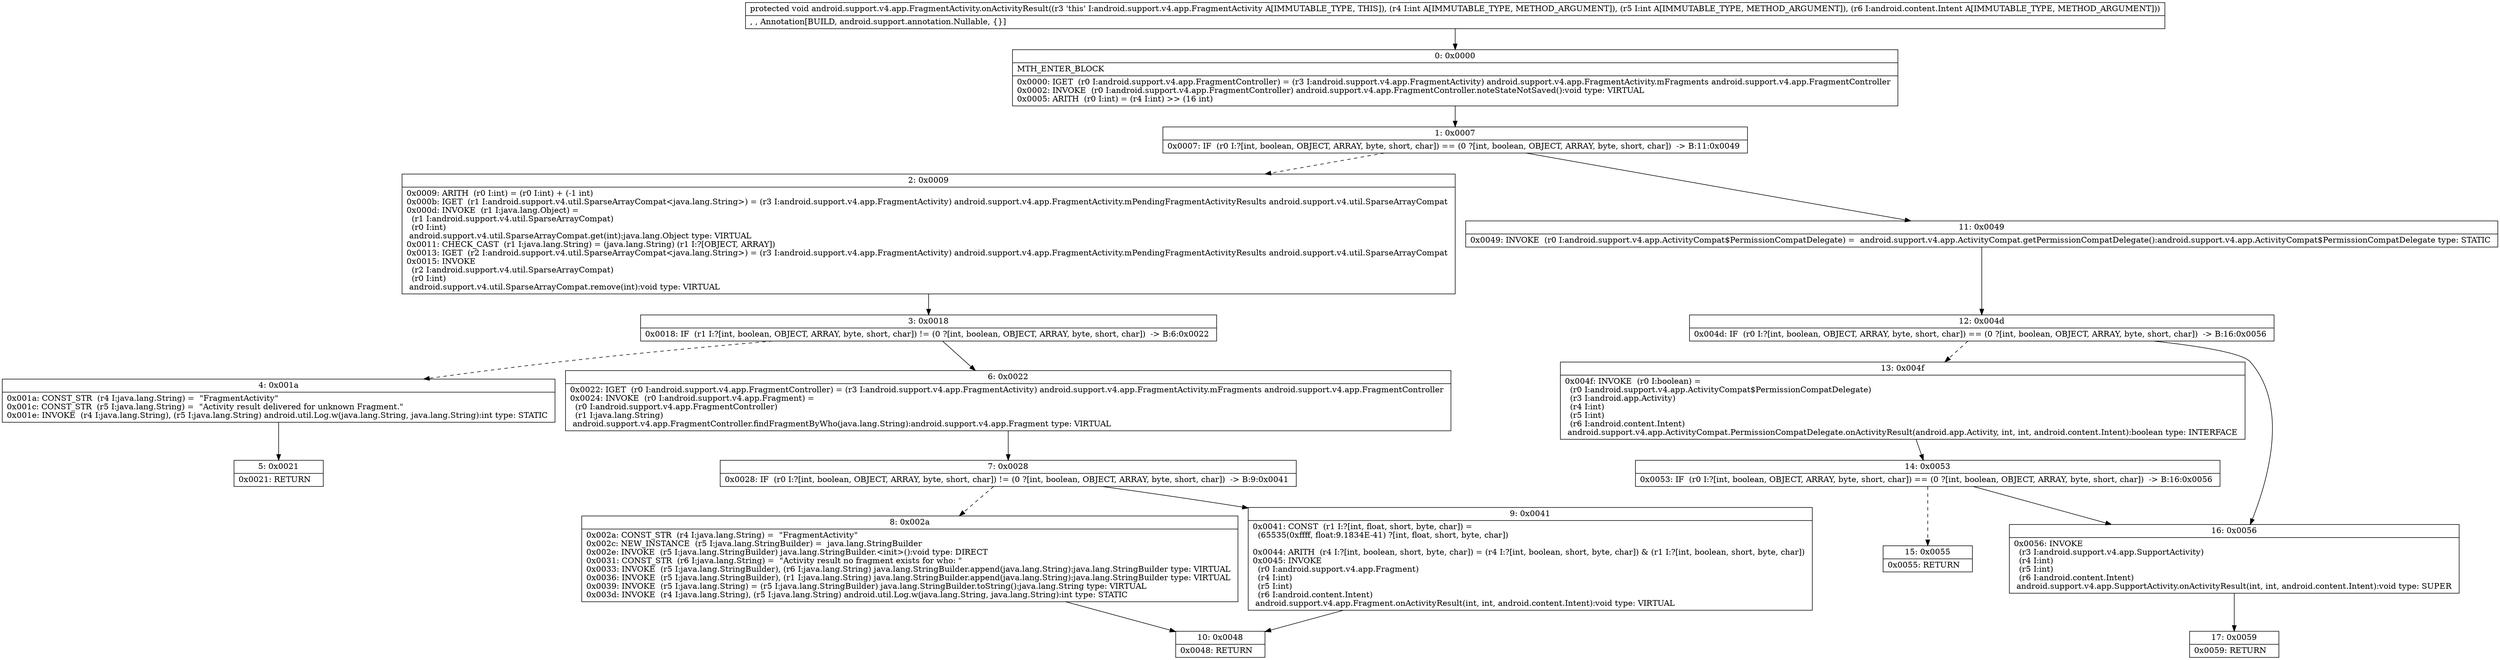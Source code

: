 digraph "CFG forandroid.support.v4.app.FragmentActivity.onActivityResult(IILandroid\/content\/Intent;)V" {
Node_0 [shape=record,label="{0\:\ 0x0000|MTH_ENTER_BLOCK\l|0x0000: IGET  (r0 I:android.support.v4.app.FragmentController) = (r3 I:android.support.v4.app.FragmentActivity) android.support.v4.app.FragmentActivity.mFragments android.support.v4.app.FragmentController \l0x0002: INVOKE  (r0 I:android.support.v4.app.FragmentController) android.support.v4.app.FragmentController.noteStateNotSaved():void type: VIRTUAL \l0x0005: ARITH  (r0 I:int) = (r4 I:int) \>\> (16 int) \l}"];
Node_1 [shape=record,label="{1\:\ 0x0007|0x0007: IF  (r0 I:?[int, boolean, OBJECT, ARRAY, byte, short, char]) == (0 ?[int, boolean, OBJECT, ARRAY, byte, short, char])  \-\> B:11:0x0049 \l}"];
Node_2 [shape=record,label="{2\:\ 0x0009|0x0009: ARITH  (r0 I:int) = (r0 I:int) + (\-1 int) \l0x000b: IGET  (r1 I:android.support.v4.util.SparseArrayCompat\<java.lang.String\>) = (r3 I:android.support.v4.app.FragmentActivity) android.support.v4.app.FragmentActivity.mPendingFragmentActivityResults android.support.v4.util.SparseArrayCompat \l0x000d: INVOKE  (r1 I:java.lang.Object) = \l  (r1 I:android.support.v4.util.SparseArrayCompat)\l  (r0 I:int)\l android.support.v4.util.SparseArrayCompat.get(int):java.lang.Object type: VIRTUAL \l0x0011: CHECK_CAST  (r1 I:java.lang.String) = (java.lang.String) (r1 I:?[OBJECT, ARRAY]) \l0x0013: IGET  (r2 I:android.support.v4.util.SparseArrayCompat\<java.lang.String\>) = (r3 I:android.support.v4.app.FragmentActivity) android.support.v4.app.FragmentActivity.mPendingFragmentActivityResults android.support.v4.util.SparseArrayCompat \l0x0015: INVOKE  \l  (r2 I:android.support.v4.util.SparseArrayCompat)\l  (r0 I:int)\l android.support.v4.util.SparseArrayCompat.remove(int):void type: VIRTUAL \l}"];
Node_3 [shape=record,label="{3\:\ 0x0018|0x0018: IF  (r1 I:?[int, boolean, OBJECT, ARRAY, byte, short, char]) != (0 ?[int, boolean, OBJECT, ARRAY, byte, short, char])  \-\> B:6:0x0022 \l}"];
Node_4 [shape=record,label="{4\:\ 0x001a|0x001a: CONST_STR  (r4 I:java.lang.String) =  \"FragmentActivity\" \l0x001c: CONST_STR  (r5 I:java.lang.String) =  \"Activity result delivered for unknown Fragment.\" \l0x001e: INVOKE  (r4 I:java.lang.String), (r5 I:java.lang.String) android.util.Log.w(java.lang.String, java.lang.String):int type: STATIC \l}"];
Node_5 [shape=record,label="{5\:\ 0x0021|0x0021: RETURN   \l}"];
Node_6 [shape=record,label="{6\:\ 0x0022|0x0022: IGET  (r0 I:android.support.v4.app.FragmentController) = (r3 I:android.support.v4.app.FragmentActivity) android.support.v4.app.FragmentActivity.mFragments android.support.v4.app.FragmentController \l0x0024: INVOKE  (r0 I:android.support.v4.app.Fragment) = \l  (r0 I:android.support.v4.app.FragmentController)\l  (r1 I:java.lang.String)\l android.support.v4.app.FragmentController.findFragmentByWho(java.lang.String):android.support.v4.app.Fragment type: VIRTUAL \l}"];
Node_7 [shape=record,label="{7\:\ 0x0028|0x0028: IF  (r0 I:?[int, boolean, OBJECT, ARRAY, byte, short, char]) != (0 ?[int, boolean, OBJECT, ARRAY, byte, short, char])  \-\> B:9:0x0041 \l}"];
Node_8 [shape=record,label="{8\:\ 0x002a|0x002a: CONST_STR  (r4 I:java.lang.String) =  \"FragmentActivity\" \l0x002c: NEW_INSTANCE  (r5 I:java.lang.StringBuilder) =  java.lang.StringBuilder \l0x002e: INVOKE  (r5 I:java.lang.StringBuilder) java.lang.StringBuilder.\<init\>():void type: DIRECT \l0x0031: CONST_STR  (r6 I:java.lang.String) =  \"Activity result no fragment exists for who: \" \l0x0033: INVOKE  (r5 I:java.lang.StringBuilder), (r6 I:java.lang.String) java.lang.StringBuilder.append(java.lang.String):java.lang.StringBuilder type: VIRTUAL \l0x0036: INVOKE  (r5 I:java.lang.StringBuilder), (r1 I:java.lang.String) java.lang.StringBuilder.append(java.lang.String):java.lang.StringBuilder type: VIRTUAL \l0x0039: INVOKE  (r5 I:java.lang.String) = (r5 I:java.lang.StringBuilder) java.lang.StringBuilder.toString():java.lang.String type: VIRTUAL \l0x003d: INVOKE  (r4 I:java.lang.String), (r5 I:java.lang.String) android.util.Log.w(java.lang.String, java.lang.String):int type: STATIC \l}"];
Node_9 [shape=record,label="{9\:\ 0x0041|0x0041: CONST  (r1 I:?[int, float, short, byte, char]) = \l  (65535(0xffff, float:9.1834E\-41) ?[int, float, short, byte, char])\l \l0x0044: ARITH  (r4 I:?[int, boolean, short, byte, char]) = (r4 I:?[int, boolean, short, byte, char]) & (r1 I:?[int, boolean, short, byte, char]) \l0x0045: INVOKE  \l  (r0 I:android.support.v4.app.Fragment)\l  (r4 I:int)\l  (r5 I:int)\l  (r6 I:android.content.Intent)\l android.support.v4.app.Fragment.onActivityResult(int, int, android.content.Intent):void type: VIRTUAL \l}"];
Node_10 [shape=record,label="{10\:\ 0x0048|0x0048: RETURN   \l}"];
Node_11 [shape=record,label="{11\:\ 0x0049|0x0049: INVOKE  (r0 I:android.support.v4.app.ActivityCompat$PermissionCompatDelegate) =  android.support.v4.app.ActivityCompat.getPermissionCompatDelegate():android.support.v4.app.ActivityCompat$PermissionCompatDelegate type: STATIC \l}"];
Node_12 [shape=record,label="{12\:\ 0x004d|0x004d: IF  (r0 I:?[int, boolean, OBJECT, ARRAY, byte, short, char]) == (0 ?[int, boolean, OBJECT, ARRAY, byte, short, char])  \-\> B:16:0x0056 \l}"];
Node_13 [shape=record,label="{13\:\ 0x004f|0x004f: INVOKE  (r0 I:boolean) = \l  (r0 I:android.support.v4.app.ActivityCompat$PermissionCompatDelegate)\l  (r3 I:android.app.Activity)\l  (r4 I:int)\l  (r5 I:int)\l  (r6 I:android.content.Intent)\l android.support.v4.app.ActivityCompat.PermissionCompatDelegate.onActivityResult(android.app.Activity, int, int, android.content.Intent):boolean type: INTERFACE \l}"];
Node_14 [shape=record,label="{14\:\ 0x0053|0x0053: IF  (r0 I:?[int, boolean, OBJECT, ARRAY, byte, short, char]) == (0 ?[int, boolean, OBJECT, ARRAY, byte, short, char])  \-\> B:16:0x0056 \l}"];
Node_15 [shape=record,label="{15\:\ 0x0055|0x0055: RETURN   \l}"];
Node_16 [shape=record,label="{16\:\ 0x0056|0x0056: INVOKE  \l  (r3 I:android.support.v4.app.SupportActivity)\l  (r4 I:int)\l  (r5 I:int)\l  (r6 I:android.content.Intent)\l android.support.v4.app.SupportActivity.onActivityResult(int, int, android.content.Intent):void type: SUPER \l}"];
Node_17 [shape=record,label="{17\:\ 0x0059|0x0059: RETURN   \l}"];
MethodNode[shape=record,label="{protected void android.support.v4.app.FragmentActivity.onActivityResult((r3 'this' I:android.support.v4.app.FragmentActivity A[IMMUTABLE_TYPE, THIS]), (r4 I:int A[IMMUTABLE_TYPE, METHOD_ARGUMENT]), (r5 I:int A[IMMUTABLE_TYPE, METHOD_ARGUMENT]), (r6 I:android.content.Intent A[IMMUTABLE_TYPE, METHOD_ARGUMENT]))  | , , Annotation[BUILD, android.support.annotation.Nullable, \{\}]\l}"];
MethodNode -> Node_0;
Node_0 -> Node_1;
Node_1 -> Node_2[style=dashed];
Node_1 -> Node_11;
Node_2 -> Node_3;
Node_3 -> Node_4[style=dashed];
Node_3 -> Node_6;
Node_4 -> Node_5;
Node_6 -> Node_7;
Node_7 -> Node_8[style=dashed];
Node_7 -> Node_9;
Node_8 -> Node_10;
Node_9 -> Node_10;
Node_11 -> Node_12;
Node_12 -> Node_13[style=dashed];
Node_12 -> Node_16;
Node_13 -> Node_14;
Node_14 -> Node_15[style=dashed];
Node_14 -> Node_16;
Node_16 -> Node_17;
}

